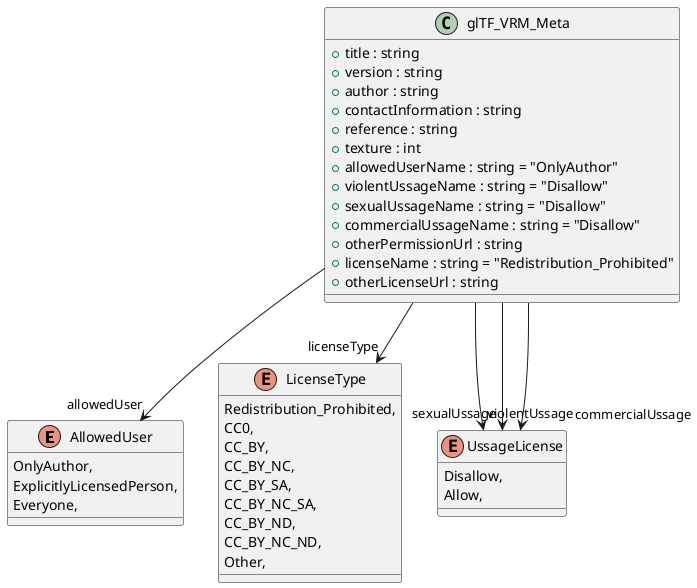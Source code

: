 @startuml
enum AllowedUser {
    OnlyAuthor,
    ExplicitlyLicensedPerson,
    Everyone,
}
enum LicenseType {
    Redistribution_Prohibited,
    CC0,
    CC_BY,
    CC_BY_NC,
    CC_BY_SA,
    CC_BY_NC_SA,
    CC_BY_ND,
    CC_BY_NC_ND,
    Other,
}
enum UssageLicense {
    Disallow,
    Allow,
}
class glTF_VRM_Meta {
    + title : string
    + version : string
    + author : string
    + contactInformation : string
    + reference : string
    + texture : int
    + allowedUserName : string = "OnlyAuthor"
    + violentUssageName : string = "Disallow"
    + sexualUssageName : string = "Disallow"
    + commercialUssageName : string = "Disallow"
    + otherPermissionUrl : string
    + licenseName : string = "Redistribution_Prohibited"
    + otherLicenseUrl : string
}
glTF_VRM_Meta --> "allowedUser" AllowedUser
glTF_VRM_Meta --> "violentUssage" UssageLicense
glTF_VRM_Meta --> "sexualUssage" UssageLicense
glTF_VRM_Meta --> "commercialUssage" UssageLicense
glTF_VRM_Meta --> "licenseType" LicenseType
@enduml
